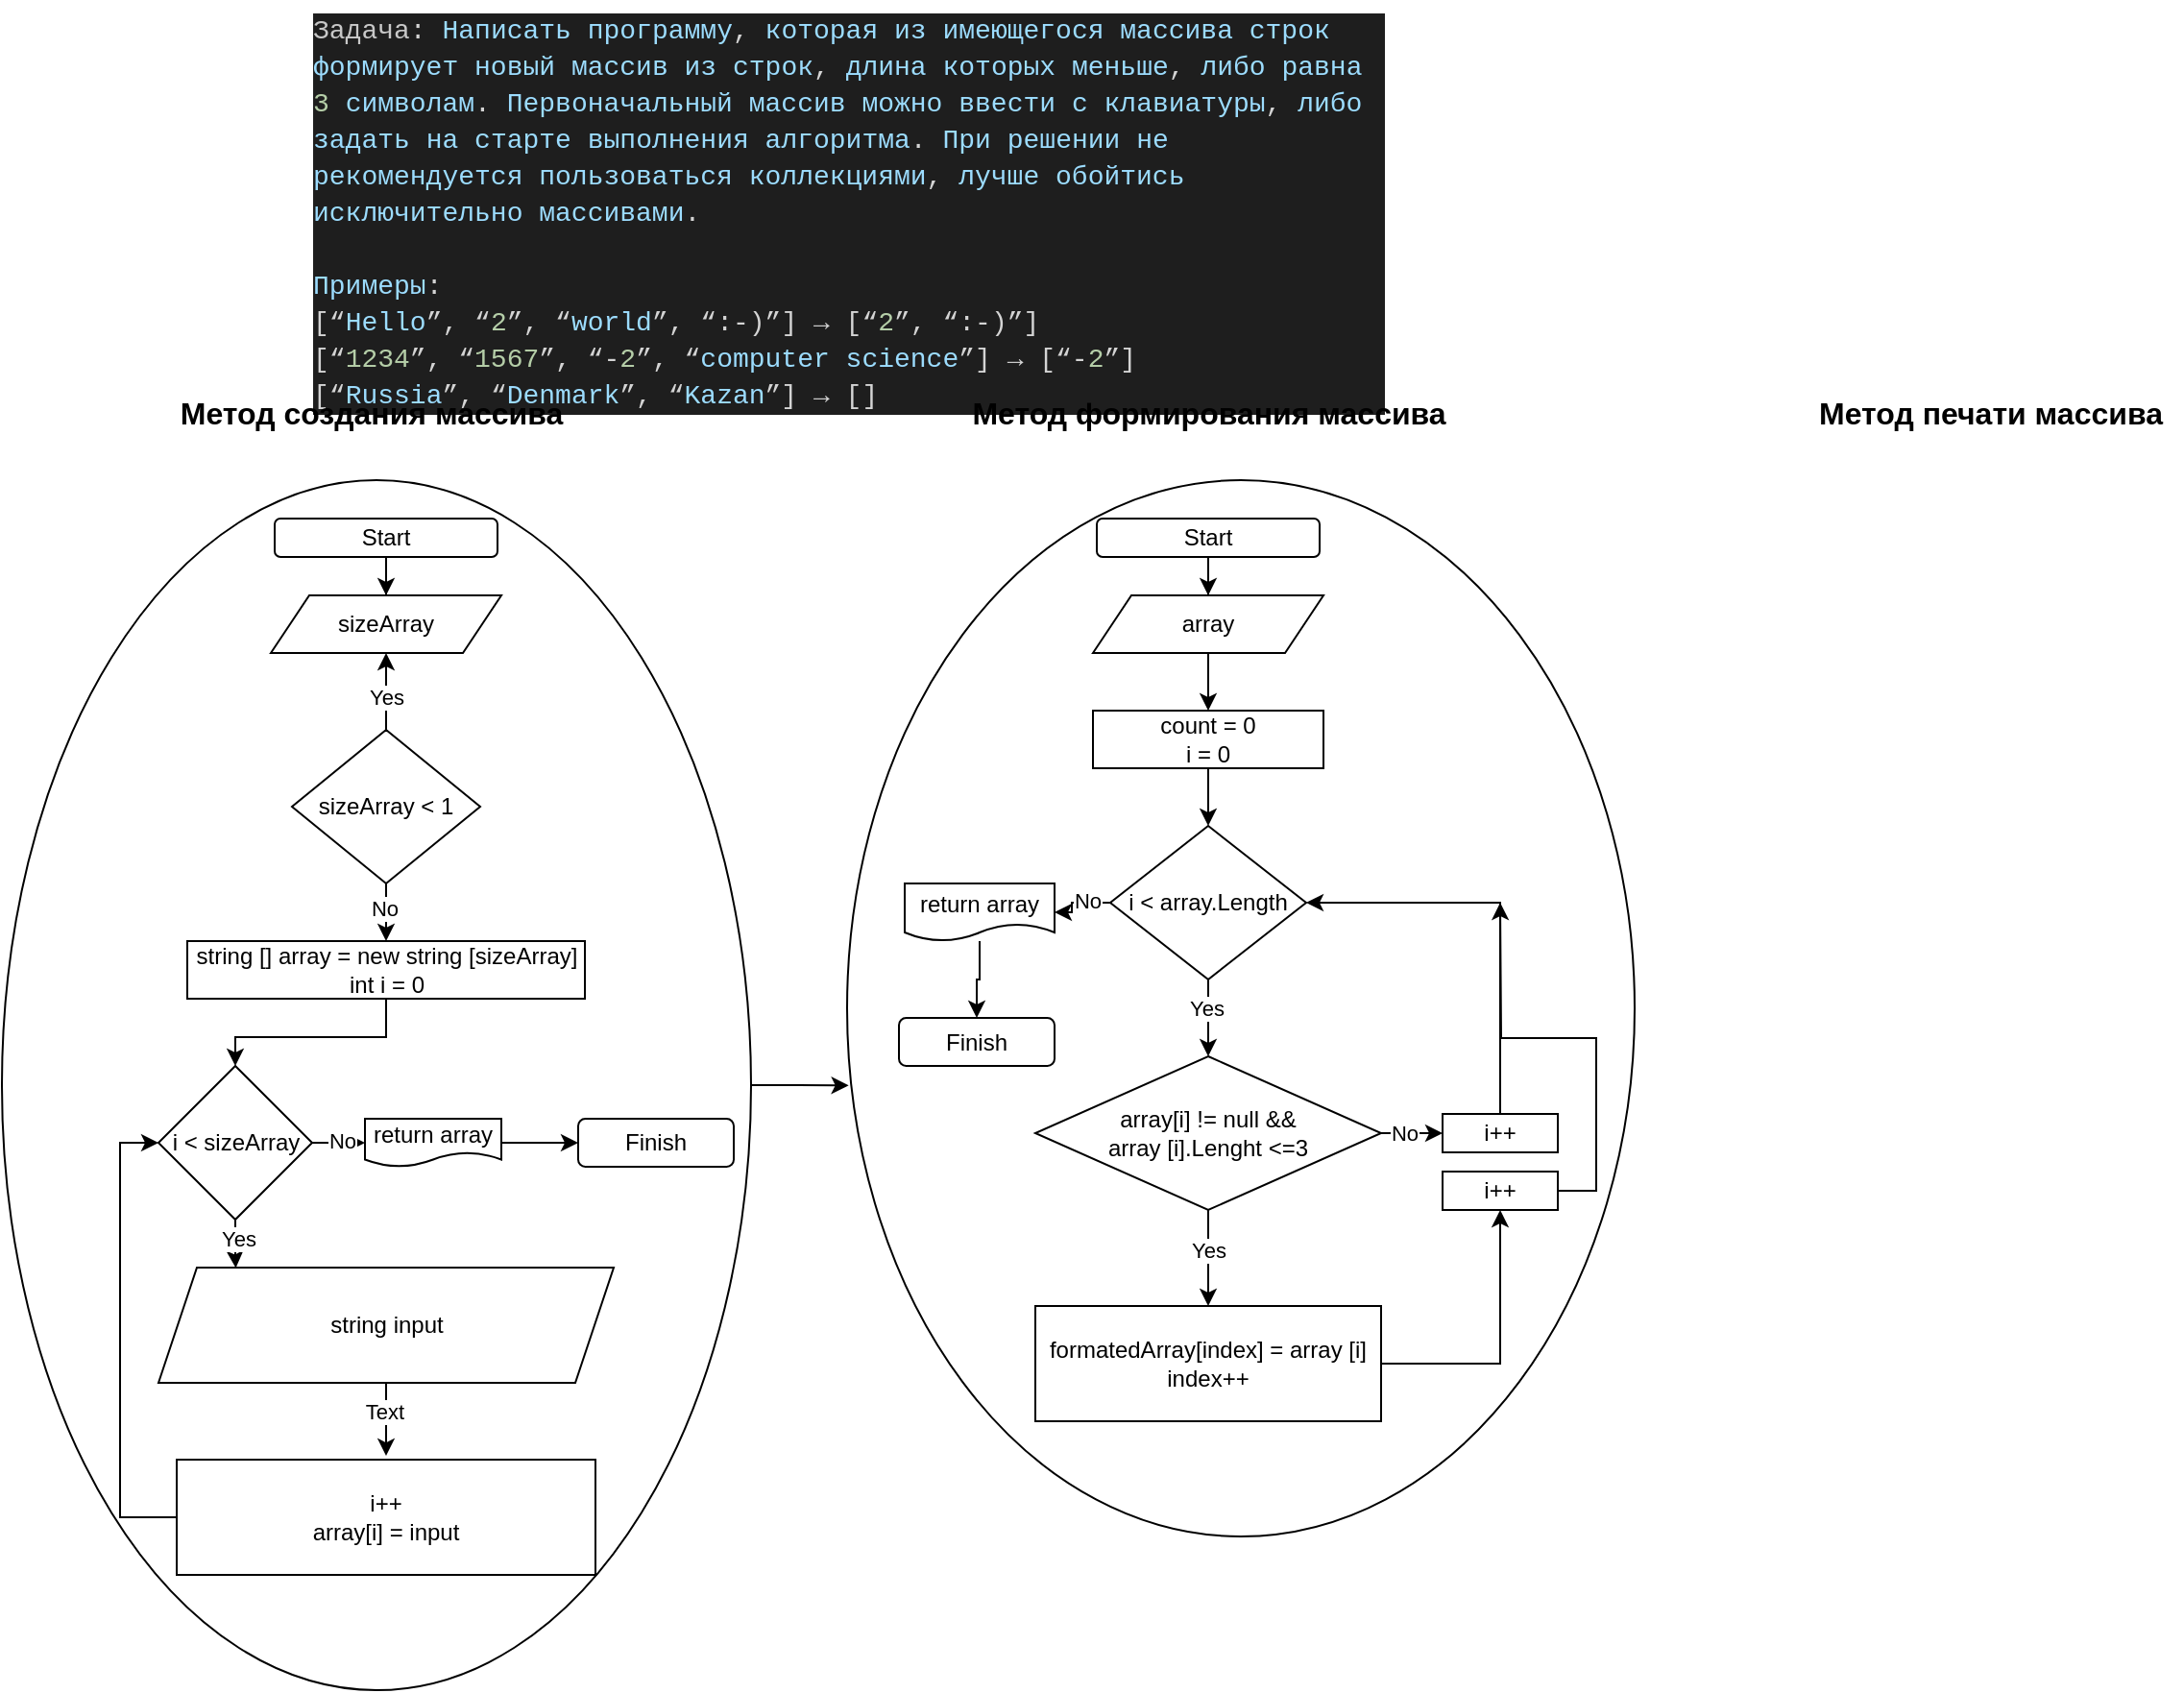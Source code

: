 <mxfile version="21.6.1" type="device">
  <diagram name="Страница 1" id="DCzJnnEkTFgz7P3NSOL5">
    <mxGraphModel dx="2257" dy="825" grid="1" gridSize="10" guides="1" tooltips="1" connect="1" arrows="1" fold="1" page="1" pageScale="1" pageWidth="827" pageHeight="1169" math="0" shadow="0">
      <root>
        <mxCell id="0" />
        <mxCell id="1" parent="0" />
        <mxCell id="WNw0PAhcSXUZxDD2JVbp-66" value="" style="ellipse;whiteSpace=wrap;html=1;fillColor=none;shadow=0;" vertex="1" parent="1">
          <mxGeometry x="380" y="260" width="410" height="550" as="geometry" />
        </mxCell>
        <mxCell id="WNw0PAhcSXUZxDD2JVbp-67" style="edgeStyle=orthogonalEdgeStyle;rounded=0;orthogonalLoop=1;jettySize=auto;html=1;entryX=0.002;entryY=0.573;entryDx=0;entryDy=0;entryPerimeter=0;" edge="1" parent="1" source="WNw0PAhcSXUZxDD2JVbp-30" target="WNw0PAhcSXUZxDD2JVbp-66">
          <mxGeometry relative="1" as="geometry" />
        </mxCell>
        <mxCell id="WNw0PAhcSXUZxDD2JVbp-30" value="" style="ellipse;whiteSpace=wrap;html=1;fillColor=none;shadow=0;" vertex="1" parent="1">
          <mxGeometry x="-60" y="260" width="390" height="630" as="geometry" />
        </mxCell>
        <mxCell id="WNw0PAhcSXUZxDD2JVbp-1" value="&lt;div style=&quot;color: rgb(212, 212, 212); background-color: rgb(30, 30, 30); font-family: Consolas, &amp;quot;Courier New&amp;quot;, monospace, &amp;quot;FiraCode Nerd Font Mono&amp;quot;, &amp;quot;FiraCode Nerd Font&amp;quot;, Consolas, &amp;quot;Courier New&amp;quot;, monospace; font-weight: normal; font-size: 14px; line-height: 19px;&quot;&gt;&lt;div&gt;&lt;span style=&quot;color: #c8c8c8;&quot;&gt;Задача&lt;/span&gt;&lt;span style=&quot;color: #d4d4d4;&quot;&gt;: &lt;/span&gt;&lt;span style=&quot;color: #9cdcfe;&quot;&gt;Написать&lt;/span&gt;&lt;span style=&quot;color: #d4d4d4;&quot;&gt; &lt;/span&gt;&lt;span style=&quot;color: #9cdcfe;&quot;&gt;программу&lt;/span&gt;&lt;span style=&quot;color: #d4d4d4;&quot;&gt;, &lt;/span&gt;&lt;span style=&quot;color: #9cdcfe;&quot;&gt;которая&lt;/span&gt;&lt;span style=&quot;color: #d4d4d4;&quot;&gt; &lt;/span&gt;&lt;span style=&quot;color: #9cdcfe;&quot;&gt;из&lt;/span&gt;&lt;span style=&quot;color: #d4d4d4;&quot;&gt; &lt;/span&gt;&lt;span style=&quot;color: #9cdcfe;&quot;&gt;имеющегося&lt;/span&gt;&lt;span style=&quot;color: #d4d4d4;&quot;&gt; &lt;/span&gt;&lt;span style=&quot;color: #9cdcfe;&quot;&gt;массива&lt;/span&gt;&lt;span style=&quot;color: #d4d4d4;&quot;&gt; &lt;/span&gt;&lt;span style=&quot;color: #9cdcfe;&quot;&gt;строк&lt;/span&gt;&lt;span style=&quot;color: #d4d4d4;&quot;&gt; &lt;/span&gt;&lt;span style=&quot;color: #9cdcfe;&quot;&gt;формирует&lt;/span&gt;&lt;span style=&quot;color: #d4d4d4;&quot;&gt; &lt;/span&gt;&lt;span style=&quot;color: #9cdcfe;&quot;&gt;новый&lt;/span&gt;&lt;span style=&quot;color: #d4d4d4;&quot;&gt; &lt;/span&gt;&lt;span style=&quot;color: #9cdcfe;&quot;&gt;массив&lt;/span&gt;&lt;span style=&quot;color: #d4d4d4;&quot;&gt; &lt;/span&gt;&lt;span style=&quot;color: #9cdcfe;&quot;&gt;из&lt;/span&gt;&lt;span style=&quot;color: #d4d4d4;&quot;&gt; &lt;/span&gt;&lt;span style=&quot;color: #9cdcfe;&quot;&gt;строк&lt;/span&gt;&lt;span style=&quot;color: #d4d4d4;&quot;&gt;, &lt;/span&gt;&lt;span style=&quot;color: #9cdcfe;&quot;&gt;длина&lt;/span&gt;&lt;span style=&quot;color: #d4d4d4;&quot;&gt; &lt;/span&gt;&lt;span style=&quot;color: #9cdcfe;&quot;&gt;которых&lt;/span&gt;&lt;span style=&quot;color: #d4d4d4;&quot;&gt; &lt;/span&gt;&lt;span style=&quot;color: #9cdcfe;&quot;&gt;меньше&lt;/span&gt;&lt;span style=&quot;color: #d4d4d4;&quot;&gt;, &lt;/span&gt;&lt;span style=&quot;color: #9cdcfe;&quot;&gt;либо&lt;/span&gt;&lt;span style=&quot;color: #d4d4d4;&quot;&gt; &lt;/span&gt;&lt;span style=&quot;color: #9cdcfe;&quot;&gt;равна&lt;/span&gt;&lt;span style=&quot;color: #d4d4d4;&quot;&gt; &lt;/span&gt;&lt;span style=&quot;color: #b5cea8;&quot;&gt;3&lt;/span&gt;&lt;span style=&quot;color: #d4d4d4;&quot;&gt; &lt;/span&gt;&lt;span style=&quot;color: #9cdcfe;&quot;&gt;символам&lt;/span&gt;&lt;span style=&quot;color: #d4d4d4;&quot;&gt;.&lt;/span&gt;&lt;span style=&quot;color: #d4d4d4;&quot;&gt; &lt;/span&gt;&lt;span style=&quot;color: #9cdcfe;&quot;&gt;Первоначальный&lt;/span&gt;&lt;span style=&quot;color: #d4d4d4;&quot;&gt; &lt;/span&gt;&lt;span style=&quot;color: #9cdcfe;&quot;&gt;массив&lt;/span&gt;&lt;span style=&quot;color: #d4d4d4;&quot;&gt; &lt;/span&gt;&lt;span style=&quot;color: #9cdcfe;&quot;&gt;можно&lt;/span&gt;&lt;span style=&quot;color: #d4d4d4;&quot;&gt; &lt;/span&gt;&lt;span style=&quot;color: #9cdcfe;&quot;&gt;ввести&lt;/span&gt;&lt;span style=&quot;color: #d4d4d4;&quot;&gt; &lt;/span&gt;&lt;span style=&quot;color: #9cdcfe;&quot;&gt;с&lt;/span&gt;&lt;span style=&quot;color: #d4d4d4;&quot;&gt; &lt;/span&gt;&lt;span style=&quot;color: #9cdcfe;&quot;&gt;клавиатуры&lt;/span&gt;&lt;span style=&quot;color: #d4d4d4;&quot;&gt;, &lt;/span&gt;&lt;span style=&quot;color: #9cdcfe;&quot;&gt;либо&lt;/span&gt;&lt;span style=&quot;color: #d4d4d4;&quot;&gt; &lt;/span&gt;&lt;span style=&quot;color: #9cdcfe;&quot;&gt;задать&lt;/span&gt;&lt;span style=&quot;color: #d4d4d4;&quot;&gt; &lt;/span&gt;&lt;span style=&quot;color: #9cdcfe;&quot;&gt;на&lt;/span&gt;&lt;span style=&quot;color: #d4d4d4;&quot;&gt; &lt;/span&gt;&lt;span style=&quot;color: #9cdcfe;&quot;&gt;старте&lt;/span&gt;&lt;span style=&quot;color: #d4d4d4;&quot;&gt; &lt;/span&gt;&lt;span style=&quot;color: #9cdcfe;&quot;&gt;выполнения&lt;/span&gt;&lt;span style=&quot;color: #d4d4d4;&quot;&gt; &lt;/span&gt;&lt;span style=&quot;color: #9cdcfe;&quot;&gt;алгоритма&lt;/span&gt;&lt;span style=&quot;color: #d4d4d4;&quot;&gt;.&lt;/span&gt;&lt;span style=&quot;color: #d4d4d4;&quot;&gt; &lt;/span&gt;&lt;span style=&quot;color: #9cdcfe;&quot;&gt;При&lt;/span&gt;&lt;span style=&quot;color: #d4d4d4;&quot;&gt; &lt;/span&gt;&lt;span style=&quot;color: #9cdcfe;&quot;&gt;решении&lt;/span&gt;&lt;span style=&quot;color: #d4d4d4;&quot;&gt; &lt;/span&gt;&lt;span style=&quot;color: #9cdcfe;&quot;&gt;не&lt;/span&gt;&lt;span style=&quot;color: #d4d4d4;&quot;&gt; &lt;/span&gt;&lt;span style=&quot;color: #9cdcfe;&quot;&gt;рекомендуется&lt;/span&gt;&lt;span style=&quot;color: #d4d4d4;&quot;&gt; &lt;/span&gt;&lt;span style=&quot;color: #9cdcfe;&quot;&gt;пользоваться&lt;/span&gt;&lt;span style=&quot;color: #d4d4d4;&quot;&gt; &lt;/span&gt;&lt;span style=&quot;color: #9cdcfe;&quot;&gt;коллекциями&lt;/span&gt;&lt;span style=&quot;color: #d4d4d4;&quot;&gt;, &lt;/span&gt;&lt;span style=&quot;color: #9cdcfe;&quot;&gt;лучше&lt;/span&gt;&lt;span style=&quot;color: #d4d4d4;&quot;&gt; &lt;/span&gt;&lt;span style=&quot;color: #9cdcfe;&quot;&gt;обойтись&lt;/span&gt;&lt;span style=&quot;color: #d4d4d4;&quot;&gt; &lt;/span&gt;&lt;span style=&quot;color: #9cdcfe;&quot;&gt;исключительно&lt;/span&gt;&lt;span style=&quot;color: #d4d4d4;&quot;&gt; &lt;/span&gt;&lt;span style=&quot;color: #9cdcfe;&quot;&gt;массивами&lt;/span&gt;&lt;span style=&quot;color: #d4d4d4;&quot;&gt;.&lt;/span&gt;&lt;/div&gt;&lt;br&gt;&lt;div&gt;&lt;span style=&quot;color: #9cdcfe;&quot;&gt;Примеры&lt;/span&gt;&lt;span style=&quot;color: #d4d4d4;&quot;&gt;:&lt;/span&gt;&lt;/div&gt;&lt;div&gt;&lt;span style=&quot;color: #d4d4d4;&quot;&gt;[“&lt;/span&gt;&lt;span style=&quot;color: #9cdcfe;&quot;&gt;Hello&lt;/span&gt;&lt;span style=&quot;color: #d4d4d4;&quot;&gt;”, “&lt;/span&gt;&lt;span style=&quot;color: #b5cea8;&quot;&gt;2&lt;/span&gt;&lt;span style=&quot;color: #d4d4d4;&quot;&gt;”, “&lt;/span&gt;&lt;span style=&quot;color: #9cdcfe;&quot;&gt;world&lt;/span&gt;&lt;span style=&quot;color: #d4d4d4;&quot;&gt;”, “:&lt;/span&gt;&lt;span style=&quot;color: #d4d4d4;&quot;&gt;-&lt;/span&gt;&lt;span style=&quot;color: #d4d4d4;&quot;&gt;)”] → [“&lt;/span&gt;&lt;span style=&quot;color: #b5cea8;&quot;&gt;2&lt;/span&gt;&lt;span style=&quot;color: #d4d4d4;&quot;&gt;”, “:&lt;/span&gt;&lt;span style=&quot;color: #d4d4d4;&quot;&gt;-&lt;/span&gt;&lt;span style=&quot;color: #d4d4d4;&quot;&gt;)”]&lt;/span&gt;&lt;/div&gt;&lt;div&gt;&lt;span style=&quot;color: #d4d4d4;&quot;&gt;[“&lt;/span&gt;&lt;span style=&quot;color: #b5cea8;&quot;&gt;1234&lt;/span&gt;&lt;span style=&quot;color: #d4d4d4;&quot;&gt;”, “&lt;/span&gt;&lt;span style=&quot;color: #b5cea8;&quot;&gt;1567&lt;/span&gt;&lt;span style=&quot;color: #d4d4d4;&quot;&gt;”, “&lt;/span&gt;&lt;span style=&quot;color: #d4d4d4;&quot;&gt;-&lt;/span&gt;&lt;span style=&quot;color: #b5cea8;&quot;&gt;2&lt;/span&gt;&lt;span style=&quot;color: #d4d4d4;&quot;&gt;”, “&lt;/span&gt;&lt;span style=&quot;color: #9cdcfe;&quot;&gt;computer&lt;/span&gt;&lt;span style=&quot;color: #d4d4d4;&quot;&gt; &lt;/span&gt;&lt;span style=&quot;color: #9cdcfe;&quot;&gt;science&lt;/span&gt;&lt;span style=&quot;color: #d4d4d4;&quot;&gt;”] → [“&lt;/span&gt;&lt;span style=&quot;color: #d4d4d4;&quot;&gt;-&lt;/span&gt;&lt;span style=&quot;color: #b5cea8;&quot;&gt;2&lt;/span&gt;&lt;span style=&quot;color: #d4d4d4;&quot;&gt;”]&lt;/span&gt;&lt;/div&gt;&lt;div&gt;&lt;span style=&quot;color: #d4d4d4;&quot;&gt;[“&lt;/span&gt;&lt;span style=&quot;color: #9cdcfe;&quot;&gt;Russia&lt;/span&gt;&lt;span style=&quot;color: #d4d4d4;&quot;&gt;”, “&lt;/span&gt;&lt;span style=&quot;color: #9cdcfe;&quot;&gt;Denmark&lt;/span&gt;&lt;span style=&quot;color: #d4d4d4;&quot;&gt;”, “&lt;/span&gt;&lt;span style=&quot;color: #9cdcfe;&quot;&gt;Kazan&lt;/span&gt;&lt;span style=&quot;color: #d4d4d4;&quot;&gt;”] → []&lt;/span&gt;&lt;/div&gt;&lt;/div&gt;" style="text;whiteSpace=wrap;html=1;" vertex="1" parent="1">
          <mxGeometry x="100" y="10" width="560" height="210" as="geometry" />
        </mxCell>
        <mxCell id="WNw0PAhcSXUZxDD2JVbp-5" style="edgeStyle=orthogonalEdgeStyle;rounded=0;orthogonalLoop=1;jettySize=auto;html=1;entryX=0.5;entryY=0;entryDx=0;entryDy=0;" edge="1" parent="1" source="WNw0PAhcSXUZxDD2JVbp-2" target="WNw0PAhcSXUZxDD2JVbp-3">
          <mxGeometry relative="1" as="geometry" />
        </mxCell>
        <mxCell id="WNw0PAhcSXUZxDD2JVbp-2" value="Start" style="rounded=1;whiteSpace=wrap;html=1;" vertex="1" parent="1">
          <mxGeometry x="82" y="280" width="116" height="20" as="geometry" />
        </mxCell>
        <mxCell id="WNw0PAhcSXUZxDD2JVbp-3" value="sizeArray" style="shape=parallelogram;perimeter=parallelogramPerimeter;whiteSpace=wrap;html=1;fixedSize=1;" vertex="1" parent="1">
          <mxGeometry x="80" y="320" width="120" height="30" as="geometry" />
        </mxCell>
        <mxCell id="WNw0PAhcSXUZxDD2JVbp-6" style="edgeStyle=orthogonalEdgeStyle;rounded=0;orthogonalLoop=1;jettySize=auto;html=1;entryX=0.5;entryY=1;entryDx=0;entryDy=0;" edge="1" parent="1" source="WNw0PAhcSXUZxDD2JVbp-4" target="WNw0PAhcSXUZxDD2JVbp-3">
          <mxGeometry relative="1" as="geometry" />
        </mxCell>
        <mxCell id="WNw0PAhcSXUZxDD2JVbp-7" value="Yes" style="edgeLabel;html=1;align=center;verticalAlign=middle;resizable=0;points=[];" vertex="1" connectable="0" parent="WNw0PAhcSXUZxDD2JVbp-6">
          <mxGeometry x="-0.129" relative="1" as="geometry">
            <mxPoint as="offset" />
          </mxGeometry>
        </mxCell>
        <mxCell id="WNw0PAhcSXUZxDD2JVbp-9" style="edgeStyle=orthogonalEdgeStyle;rounded=0;orthogonalLoop=1;jettySize=auto;html=1;entryX=0.5;entryY=0;entryDx=0;entryDy=0;" edge="1" parent="1" source="WNw0PAhcSXUZxDD2JVbp-4" target="WNw0PAhcSXUZxDD2JVbp-8">
          <mxGeometry relative="1" as="geometry" />
        </mxCell>
        <mxCell id="WNw0PAhcSXUZxDD2JVbp-10" value="No" style="edgeLabel;html=1;align=center;verticalAlign=middle;resizable=0;points=[];" vertex="1" connectable="0" parent="WNw0PAhcSXUZxDD2JVbp-9">
          <mxGeometry x="0.317" y="-1" relative="1" as="geometry">
            <mxPoint as="offset" />
          </mxGeometry>
        </mxCell>
        <mxCell id="WNw0PAhcSXUZxDD2JVbp-4" value="sizeArray &amp;lt; 1" style="rhombus;whiteSpace=wrap;html=1;" vertex="1" parent="1">
          <mxGeometry x="91" y="390" width="98" height="80" as="geometry" />
        </mxCell>
        <mxCell id="WNw0PAhcSXUZxDD2JVbp-17" style="edgeStyle=orthogonalEdgeStyle;rounded=0;orthogonalLoop=1;jettySize=auto;html=1;entryX=0.5;entryY=0;entryDx=0;entryDy=0;" edge="1" parent="1" source="WNw0PAhcSXUZxDD2JVbp-8" target="WNw0PAhcSXUZxDD2JVbp-11">
          <mxGeometry relative="1" as="geometry" />
        </mxCell>
        <mxCell id="WNw0PAhcSXUZxDD2JVbp-8" value="string [] array = new string [sizeArray]&lt;br&gt;int i = 0" style="rounded=0;whiteSpace=wrap;html=1;" vertex="1" parent="1">
          <mxGeometry x="36.5" y="500" width="207" height="30" as="geometry" />
        </mxCell>
        <mxCell id="WNw0PAhcSXUZxDD2JVbp-23" style="edgeStyle=orthogonalEdgeStyle;rounded=0;orthogonalLoop=1;jettySize=auto;html=1;entryX=0.17;entryY=0.003;entryDx=0;entryDy=0;entryPerimeter=0;" edge="1" parent="1" source="WNw0PAhcSXUZxDD2JVbp-11" target="WNw0PAhcSXUZxDD2JVbp-13">
          <mxGeometry relative="1" as="geometry" />
        </mxCell>
        <mxCell id="WNw0PAhcSXUZxDD2JVbp-24" value="Yes" style="edgeLabel;html=1;align=center;verticalAlign=middle;resizable=0;points=[];" vertex="1" connectable="0" parent="WNw0PAhcSXUZxDD2JVbp-23">
          <mxGeometry x="-0.232" y="1" relative="1" as="geometry">
            <mxPoint as="offset" />
          </mxGeometry>
        </mxCell>
        <mxCell id="WNw0PAhcSXUZxDD2JVbp-25" style="edgeStyle=orthogonalEdgeStyle;rounded=0;orthogonalLoop=1;jettySize=auto;html=1;entryX=0;entryY=0.5;entryDx=0;entryDy=0;" edge="1" parent="1" source="WNw0PAhcSXUZxDD2JVbp-11" target="WNw0PAhcSXUZxDD2JVbp-19">
          <mxGeometry relative="1" as="geometry" />
        </mxCell>
        <mxCell id="WNw0PAhcSXUZxDD2JVbp-34" value="No" style="edgeLabel;html=1;align=center;verticalAlign=middle;resizable=0;points=[];" vertex="1" connectable="0" parent="WNw0PAhcSXUZxDD2JVbp-25">
          <mxGeometry x="0.528" y="1" relative="1" as="geometry">
            <mxPoint as="offset" />
          </mxGeometry>
        </mxCell>
        <mxCell id="WNw0PAhcSXUZxDD2JVbp-11" value="i &amp;lt; sizeArray" style="rhombus;whiteSpace=wrap;html=1;" vertex="1" parent="1">
          <mxGeometry x="21.5" y="565" width="80" height="80" as="geometry" />
        </mxCell>
        <mxCell id="WNw0PAhcSXUZxDD2JVbp-36" style="edgeStyle=orthogonalEdgeStyle;rounded=0;orthogonalLoop=1;jettySize=auto;html=1;entryX=0;entryY=0.5;entryDx=0;entryDy=0;exitX=0;exitY=0.5;exitDx=0;exitDy=0;" edge="1" parent="1" source="WNw0PAhcSXUZxDD2JVbp-12" target="WNw0PAhcSXUZxDD2JVbp-11">
          <mxGeometry relative="1" as="geometry" />
        </mxCell>
        <mxCell id="WNw0PAhcSXUZxDD2JVbp-12" value="i++&lt;br&gt;array[i] = input" style="rounded=0;whiteSpace=wrap;html=1;" vertex="1" parent="1">
          <mxGeometry x="31" y="770" width="218" height="60" as="geometry" />
        </mxCell>
        <mxCell id="WNw0PAhcSXUZxDD2JVbp-16" style="edgeStyle=orthogonalEdgeStyle;rounded=0;orthogonalLoop=1;jettySize=auto;html=1;entryX=0.5;entryY=-0.033;entryDx=0;entryDy=0;entryPerimeter=0;" edge="1" parent="1" source="WNw0PAhcSXUZxDD2JVbp-13" target="WNw0PAhcSXUZxDD2JVbp-12">
          <mxGeometry relative="1" as="geometry" />
        </mxCell>
        <mxCell id="WNw0PAhcSXUZxDD2JVbp-33" value="Text" style="edgeLabel;html=1;align=center;verticalAlign=middle;resizable=0;points=[];" vertex="1" connectable="0" parent="WNw0PAhcSXUZxDD2JVbp-16">
          <mxGeometry x="-0.224" y="-1" relative="1" as="geometry">
            <mxPoint as="offset" />
          </mxGeometry>
        </mxCell>
        <mxCell id="WNw0PAhcSXUZxDD2JVbp-13" value="string input" style="shape=parallelogram;perimeter=parallelogramPerimeter;whiteSpace=wrap;html=1;fixedSize=1;" vertex="1" parent="1">
          <mxGeometry x="21.5" y="670" width="237" height="60" as="geometry" />
        </mxCell>
        <mxCell id="WNw0PAhcSXUZxDD2JVbp-18" value="Метод создания массива" style="text;html=1;align=center;verticalAlign=middle;resizable=0;points=[];autosize=1;strokeColor=none;fillColor=none;fontStyle=1;fontSize=16;" vertex="1" parent="1">
          <mxGeometry x="21.5" y="210" width="220" height="30" as="geometry" />
        </mxCell>
        <mxCell id="WNw0PAhcSXUZxDD2JVbp-27" style="edgeStyle=orthogonalEdgeStyle;rounded=0;orthogonalLoop=1;jettySize=auto;html=1;entryX=0;entryY=0.5;entryDx=0;entryDy=0;" edge="1" parent="1" source="WNw0PAhcSXUZxDD2JVbp-19" target="WNw0PAhcSXUZxDD2JVbp-26">
          <mxGeometry relative="1" as="geometry" />
        </mxCell>
        <mxCell id="WNw0PAhcSXUZxDD2JVbp-19" value="return array" style="shape=document;whiteSpace=wrap;html=1;boundedLbl=1;" vertex="1" parent="1">
          <mxGeometry x="129" y="592.5" width="71" height="25" as="geometry" />
        </mxCell>
        <mxCell id="WNw0PAhcSXUZxDD2JVbp-26" value="Finish" style="rounded=1;whiteSpace=wrap;html=1;" vertex="1" parent="1">
          <mxGeometry x="240" y="592.5" width="81" height="25" as="geometry" />
        </mxCell>
        <mxCell id="WNw0PAhcSXUZxDD2JVbp-28" value="Метод формирования массива" style="text;html=1;align=center;verticalAlign=middle;resizable=0;points=[];autosize=1;strokeColor=none;fillColor=none;fontSize=16;fontStyle=1" vertex="1" parent="1">
          <mxGeometry x="433" y="210" width="270" height="30" as="geometry" />
        </mxCell>
        <mxCell id="WNw0PAhcSXUZxDD2JVbp-43" style="edgeStyle=orthogonalEdgeStyle;rounded=0;orthogonalLoop=1;jettySize=auto;html=1;" edge="1" parent="1" source="WNw0PAhcSXUZxDD2JVbp-29" target="WNw0PAhcSXUZxDD2JVbp-37">
          <mxGeometry relative="1" as="geometry" />
        </mxCell>
        <mxCell id="WNw0PAhcSXUZxDD2JVbp-29" value="Start" style="rounded=1;whiteSpace=wrap;html=1;" vertex="1" parent="1">
          <mxGeometry x="510" y="280" width="116" height="20" as="geometry" />
        </mxCell>
        <mxCell id="WNw0PAhcSXUZxDD2JVbp-45" style="edgeStyle=orthogonalEdgeStyle;rounded=0;orthogonalLoop=1;jettySize=auto;html=1;entryX=0.5;entryY=0;entryDx=0;entryDy=0;" edge="1" parent="1" source="WNw0PAhcSXUZxDD2JVbp-37" target="WNw0PAhcSXUZxDD2JVbp-38">
          <mxGeometry relative="1" as="geometry" />
        </mxCell>
        <mxCell id="WNw0PAhcSXUZxDD2JVbp-37" value="array" style="shape=parallelogram;perimeter=parallelogramPerimeter;whiteSpace=wrap;html=1;fixedSize=1;" vertex="1" parent="1">
          <mxGeometry x="508" y="320" width="120" height="30" as="geometry" />
        </mxCell>
        <mxCell id="WNw0PAhcSXUZxDD2JVbp-46" style="edgeStyle=orthogonalEdgeStyle;rounded=0;orthogonalLoop=1;jettySize=auto;html=1;entryX=0.5;entryY=0;entryDx=0;entryDy=0;" edge="1" parent="1" source="WNw0PAhcSXUZxDD2JVbp-38" target="WNw0PAhcSXUZxDD2JVbp-39">
          <mxGeometry relative="1" as="geometry" />
        </mxCell>
        <mxCell id="WNw0PAhcSXUZxDD2JVbp-38" value="count = 0&lt;br&gt;i = 0" style="rounded=0;whiteSpace=wrap;html=1;" vertex="1" parent="1">
          <mxGeometry x="508" y="380" width="120" height="30" as="geometry" />
        </mxCell>
        <mxCell id="WNw0PAhcSXUZxDD2JVbp-42" style="edgeStyle=orthogonalEdgeStyle;rounded=0;orthogonalLoop=1;jettySize=auto;html=1;entryX=0.5;entryY=0;entryDx=0;entryDy=0;" edge="1" parent="1" source="WNw0PAhcSXUZxDD2JVbp-39" target="WNw0PAhcSXUZxDD2JVbp-40">
          <mxGeometry relative="1" as="geometry" />
        </mxCell>
        <mxCell id="WNw0PAhcSXUZxDD2JVbp-47" value="Yes" style="edgeLabel;html=1;align=center;verticalAlign=middle;resizable=0;points=[];" vertex="1" connectable="0" parent="WNw0PAhcSXUZxDD2JVbp-42">
          <mxGeometry x="-0.284" y="-1" relative="1" as="geometry">
            <mxPoint as="offset" />
          </mxGeometry>
        </mxCell>
        <mxCell id="WNw0PAhcSXUZxDD2JVbp-60" style="edgeStyle=orthogonalEdgeStyle;rounded=0;orthogonalLoop=1;jettySize=auto;html=1;" edge="1" parent="1" source="WNw0PAhcSXUZxDD2JVbp-39" target="WNw0PAhcSXUZxDD2JVbp-59">
          <mxGeometry relative="1" as="geometry" />
        </mxCell>
        <mxCell id="WNw0PAhcSXUZxDD2JVbp-61" value="No" style="edgeLabel;html=1;align=center;verticalAlign=middle;resizable=0;points=[];" vertex="1" connectable="0" parent="WNw0PAhcSXUZxDD2JVbp-60">
          <mxGeometry x="-0.255" y="-1" relative="1" as="geometry">
            <mxPoint as="offset" />
          </mxGeometry>
        </mxCell>
        <mxCell id="WNw0PAhcSXUZxDD2JVbp-39" value="i &amp;lt; array.Length" style="rhombus;whiteSpace=wrap;html=1;" vertex="1" parent="1">
          <mxGeometry x="517" y="440" width="102" height="80" as="geometry" />
        </mxCell>
        <mxCell id="WNw0PAhcSXUZxDD2JVbp-49" style="edgeStyle=orthogonalEdgeStyle;rounded=0;orthogonalLoop=1;jettySize=auto;html=1;entryX=0.5;entryY=0;entryDx=0;entryDy=0;" edge="1" parent="1" source="WNw0PAhcSXUZxDD2JVbp-40" target="WNw0PAhcSXUZxDD2JVbp-48">
          <mxGeometry relative="1" as="geometry" />
        </mxCell>
        <mxCell id="WNw0PAhcSXUZxDD2JVbp-50" value="Yes" style="edgeLabel;html=1;align=center;verticalAlign=middle;resizable=0;points=[];" vertex="1" connectable="0" parent="WNw0PAhcSXUZxDD2JVbp-49">
          <mxGeometry x="-0.152" relative="1" as="geometry">
            <mxPoint as="offset" />
          </mxGeometry>
        </mxCell>
        <mxCell id="WNw0PAhcSXUZxDD2JVbp-52" style="edgeStyle=orthogonalEdgeStyle;rounded=0;orthogonalLoop=1;jettySize=auto;html=1;entryX=0;entryY=0.5;entryDx=0;entryDy=0;" edge="1" parent="1" source="WNw0PAhcSXUZxDD2JVbp-40" target="WNw0PAhcSXUZxDD2JVbp-51">
          <mxGeometry relative="1" as="geometry" />
        </mxCell>
        <mxCell id="WNw0PAhcSXUZxDD2JVbp-54" value="No" style="edgeLabel;html=1;align=center;verticalAlign=middle;resizable=0;points=[];" vertex="1" connectable="0" parent="WNw0PAhcSXUZxDD2JVbp-52">
          <mxGeometry x="-0.502" relative="1" as="geometry">
            <mxPoint as="offset" />
          </mxGeometry>
        </mxCell>
        <mxCell id="WNw0PAhcSXUZxDD2JVbp-40" value="array[i] != null &amp;amp;&amp;amp;&lt;br&gt;array [i].Lenght &amp;lt;=3" style="rhombus;whiteSpace=wrap;html=1;" vertex="1" parent="1">
          <mxGeometry x="478" y="560" width="180" height="80" as="geometry" />
        </mxCell>
        <mxCell id="WNw0PAhcSXUZxDD2JVbp-56" style="edgeStyle=orthogonalEdgeStyle;rounded=0;orthogonalLoop=1;jettySize=auto;html=1;" edge="1" parent="1" source="WNw0PAhcSXUZxDD2JVbp-48" target="WNw0PAhcSXUZxDD2JVbp-55">
          <mxGeometry relative="1" as="geometry" />
        </mxCell>
        <mxCell id="WNw0PAhcSXUZxDD2JVbp-48" value="formatedArray[index] = array [i]&lt;br&gt;index++" style="rounded=0;whiteSpace=wrap;html=1;" vertex="1" parent="1">
          <mxGeometry x="478" y="690" width="180" height="60" as="geometry" />
        </mxCell>
        <mxCell id="WNw0PAhcSXUZxDD2JVbp-53" style="edgeStyle=orthogonalEdgeStyle;rounded=0;orthogonalLoop=1;jettySize=auto;html=1;entryX=1;entryY=0.5;entryDx=0;entryDy=0;exitX=0.5;exitY=0;exitDx=0;exitDy=0;" edge="1" parent="1" source="WNw0PAhcSXUZxDD2JVbp-51" target="WNw0PAhcSXUZxDD2JVbp-39">
          <mxGeometry relative="1" as="geometry" />
        </mxCell>
        <mxCell id="WNw0PAhcSXUZxDD2JVbp-51" value="i++" style="whiteSpace=wrap;html=1;" vertex="1" parent="1">
          <mxGeometry x="690" y="590" width="60" height="20" as="geometry" />
        </mxCell>
        <mxCell id="WNw0PAhcSXUZxDD2JVbp-58" style="edgeStyle=orthogonalEdgeStyle;rounded=0;orthogonalLoop=1;jettySize=auto;html=1;exitX=1;exitY=0.5;exitDx=0;exitDy=0;" edge="1" parent="1" source="WNw0PAhcSXUZxDD2JVbp-55">
          <mxGeometry relative="1" as="geometry">
            <mxPoint x="720" y="480" as="targetPoint" />
          </mxGeometry>
        </mxCell>
        <mxCell id="WNw0PAhcSXUZxDD2JVbp-55" value="i++" style="whiteSpace=wrap;html=1;" vertex="1" parent="1">
          <mxGeometry x="690" y="620" width="60" height="20" as="geometry" />
        </mxCell>
        <mxCell id="WNw0PAhcSXUZxDD2JVbp-65" style="edgeStyle=orthogonalEdgeStyle;rounded=0;orthogonalLoop=1;jettySize=auto;html=1;entryX=0.5;entryY=0;entryDx=0;entryDy=0;" edge="1" parent="1" source="WNw0PAhcSXUZxDD2JVbp-59" target="WNw0PAhcSXUZxDD2JVbp-64">
          <mxGeometry relative="1" as="geometry" />
        </mxCell>
        <mxCell id="WNw0PAhcSXUZxDD2JVbp-59" value="return array" style="shape=document;whiteSpace=wrap;html=1;boundedLbl=1;" vertex="1" parent="1">
          <mxGeometry x="410" y="470" width="78" height="30" as="geometry" />
        </mxCell>
        <mxCell id="WNw0PAhcSXUZxDD2JVbp-64" value="Finish" style="rounded=1;whiteSpace=wrap;html=1;" vertex="1" parent="1">
          <mxGeometry x="407" y="540" width="81" height="25" as="geometry" />
        </mxCell>
        <mxCell id="WNw0PAhcSXUZxDD2JVbp-68" value="Метод печати массива" style="text;html=1;align=center;verticalAlign=middle;resizable=0;points=[];autosize=1;strokeColor=none;fillColor=none;fontSize=16;fontStyle=1" vertex="1" parent="1">
          <mxGeometry x="875" y="210" width="200" height="30" as="geometry" />
        </mxCell>
      </root>
    </mxGraphModel>
  </diagram>
</mxfile>
